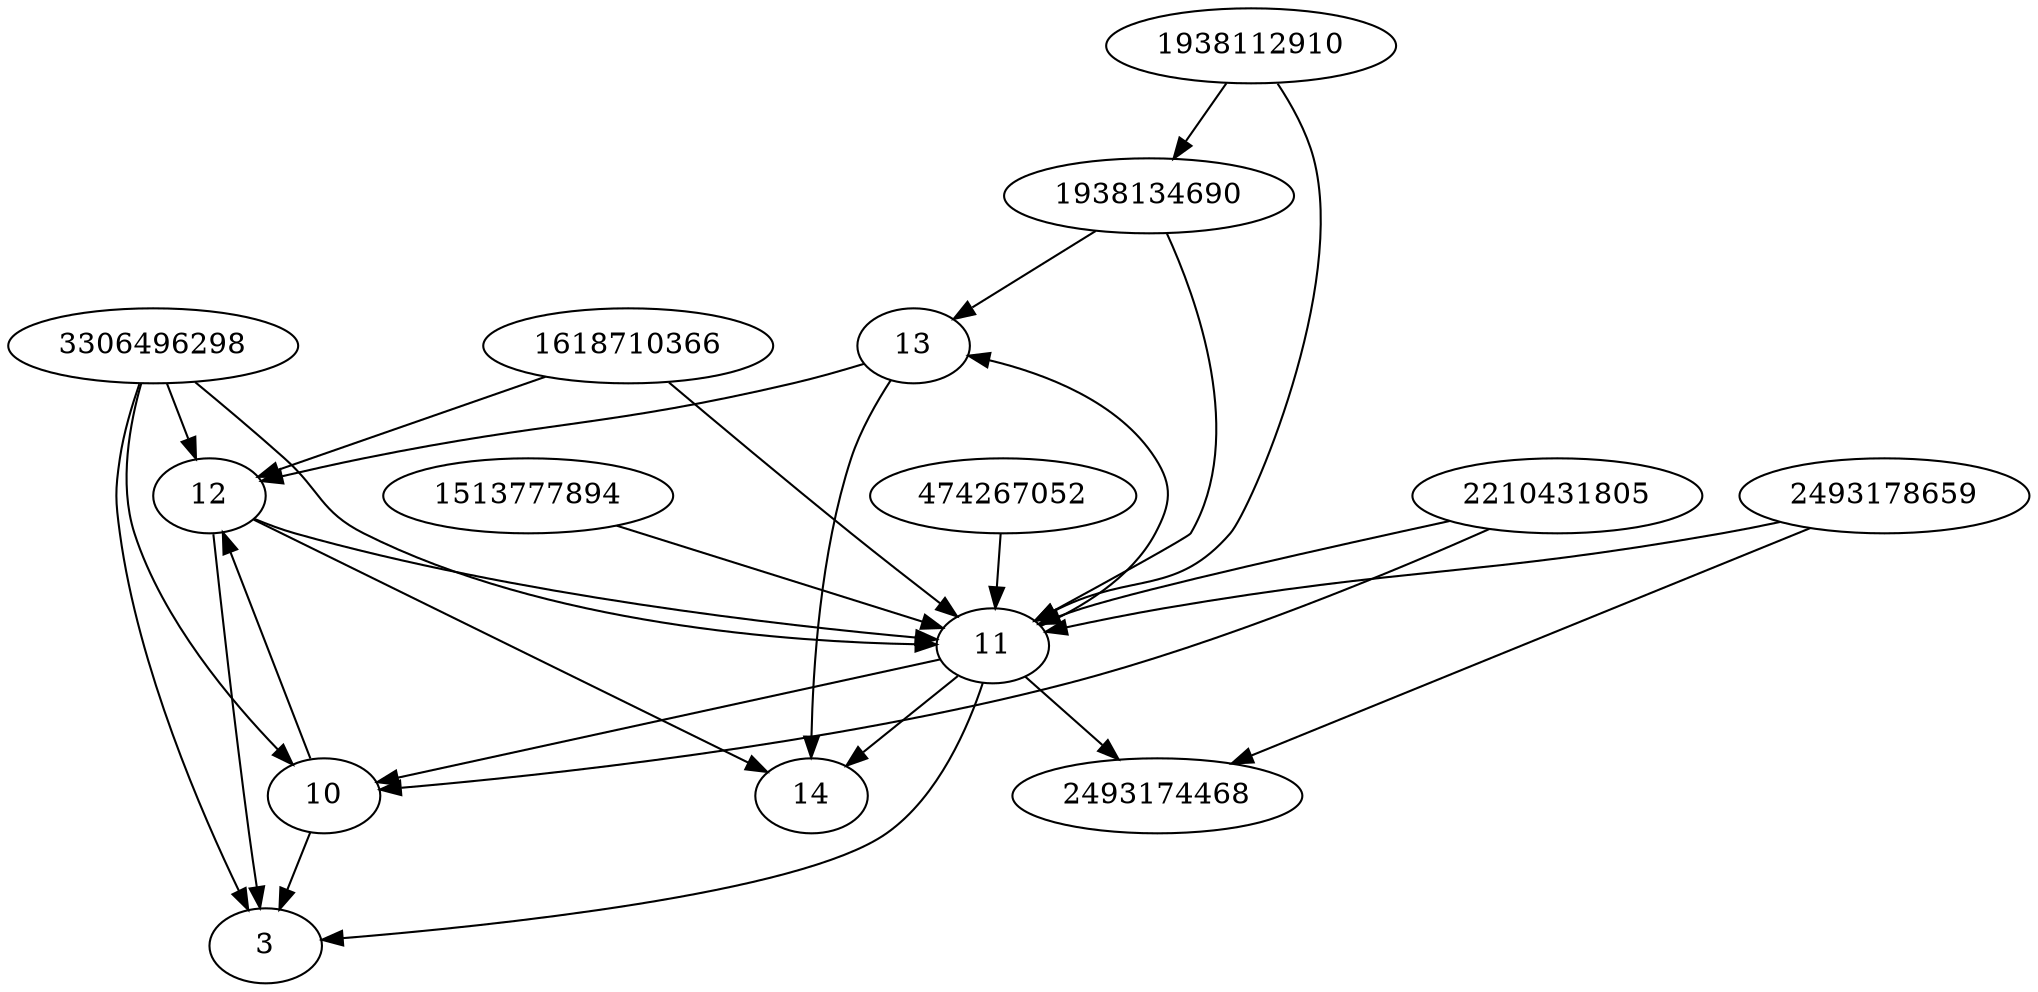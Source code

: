 strict digraph  {
1938134690;
3;
2493178659;
2493174468;
1513777894;
3306496298;
10;
12;
474267052;
1938112910;
13;
14;
11;
2210431805;
1618710366;
1938134690 -> 11;
1938134690 -> 13;
2493178659 -> 2493174468;
2493178659 -> 11;
1513777894 -> 11;
3306496298 -> 3;
3306496298 -> 10;
3306496298 -> 11;
3306496298 -> 12;
10 -> 3;
10 -> 12;
12 -> 11;
12 -> 3;
12 -> 14;
474267052 -> 11;
1938112910 -> 11;
1938112910 -> 1938134690;
13 -> 12;
13 -> 14;
11 -> 10;
11 -> 3;
11 -> 13;
11 -> 2493174468;
11 -> 14;
2210431805 -> 10;
2210431805 -> 11;
1618710366 -> 11;
1618710366 -> 12;
}
